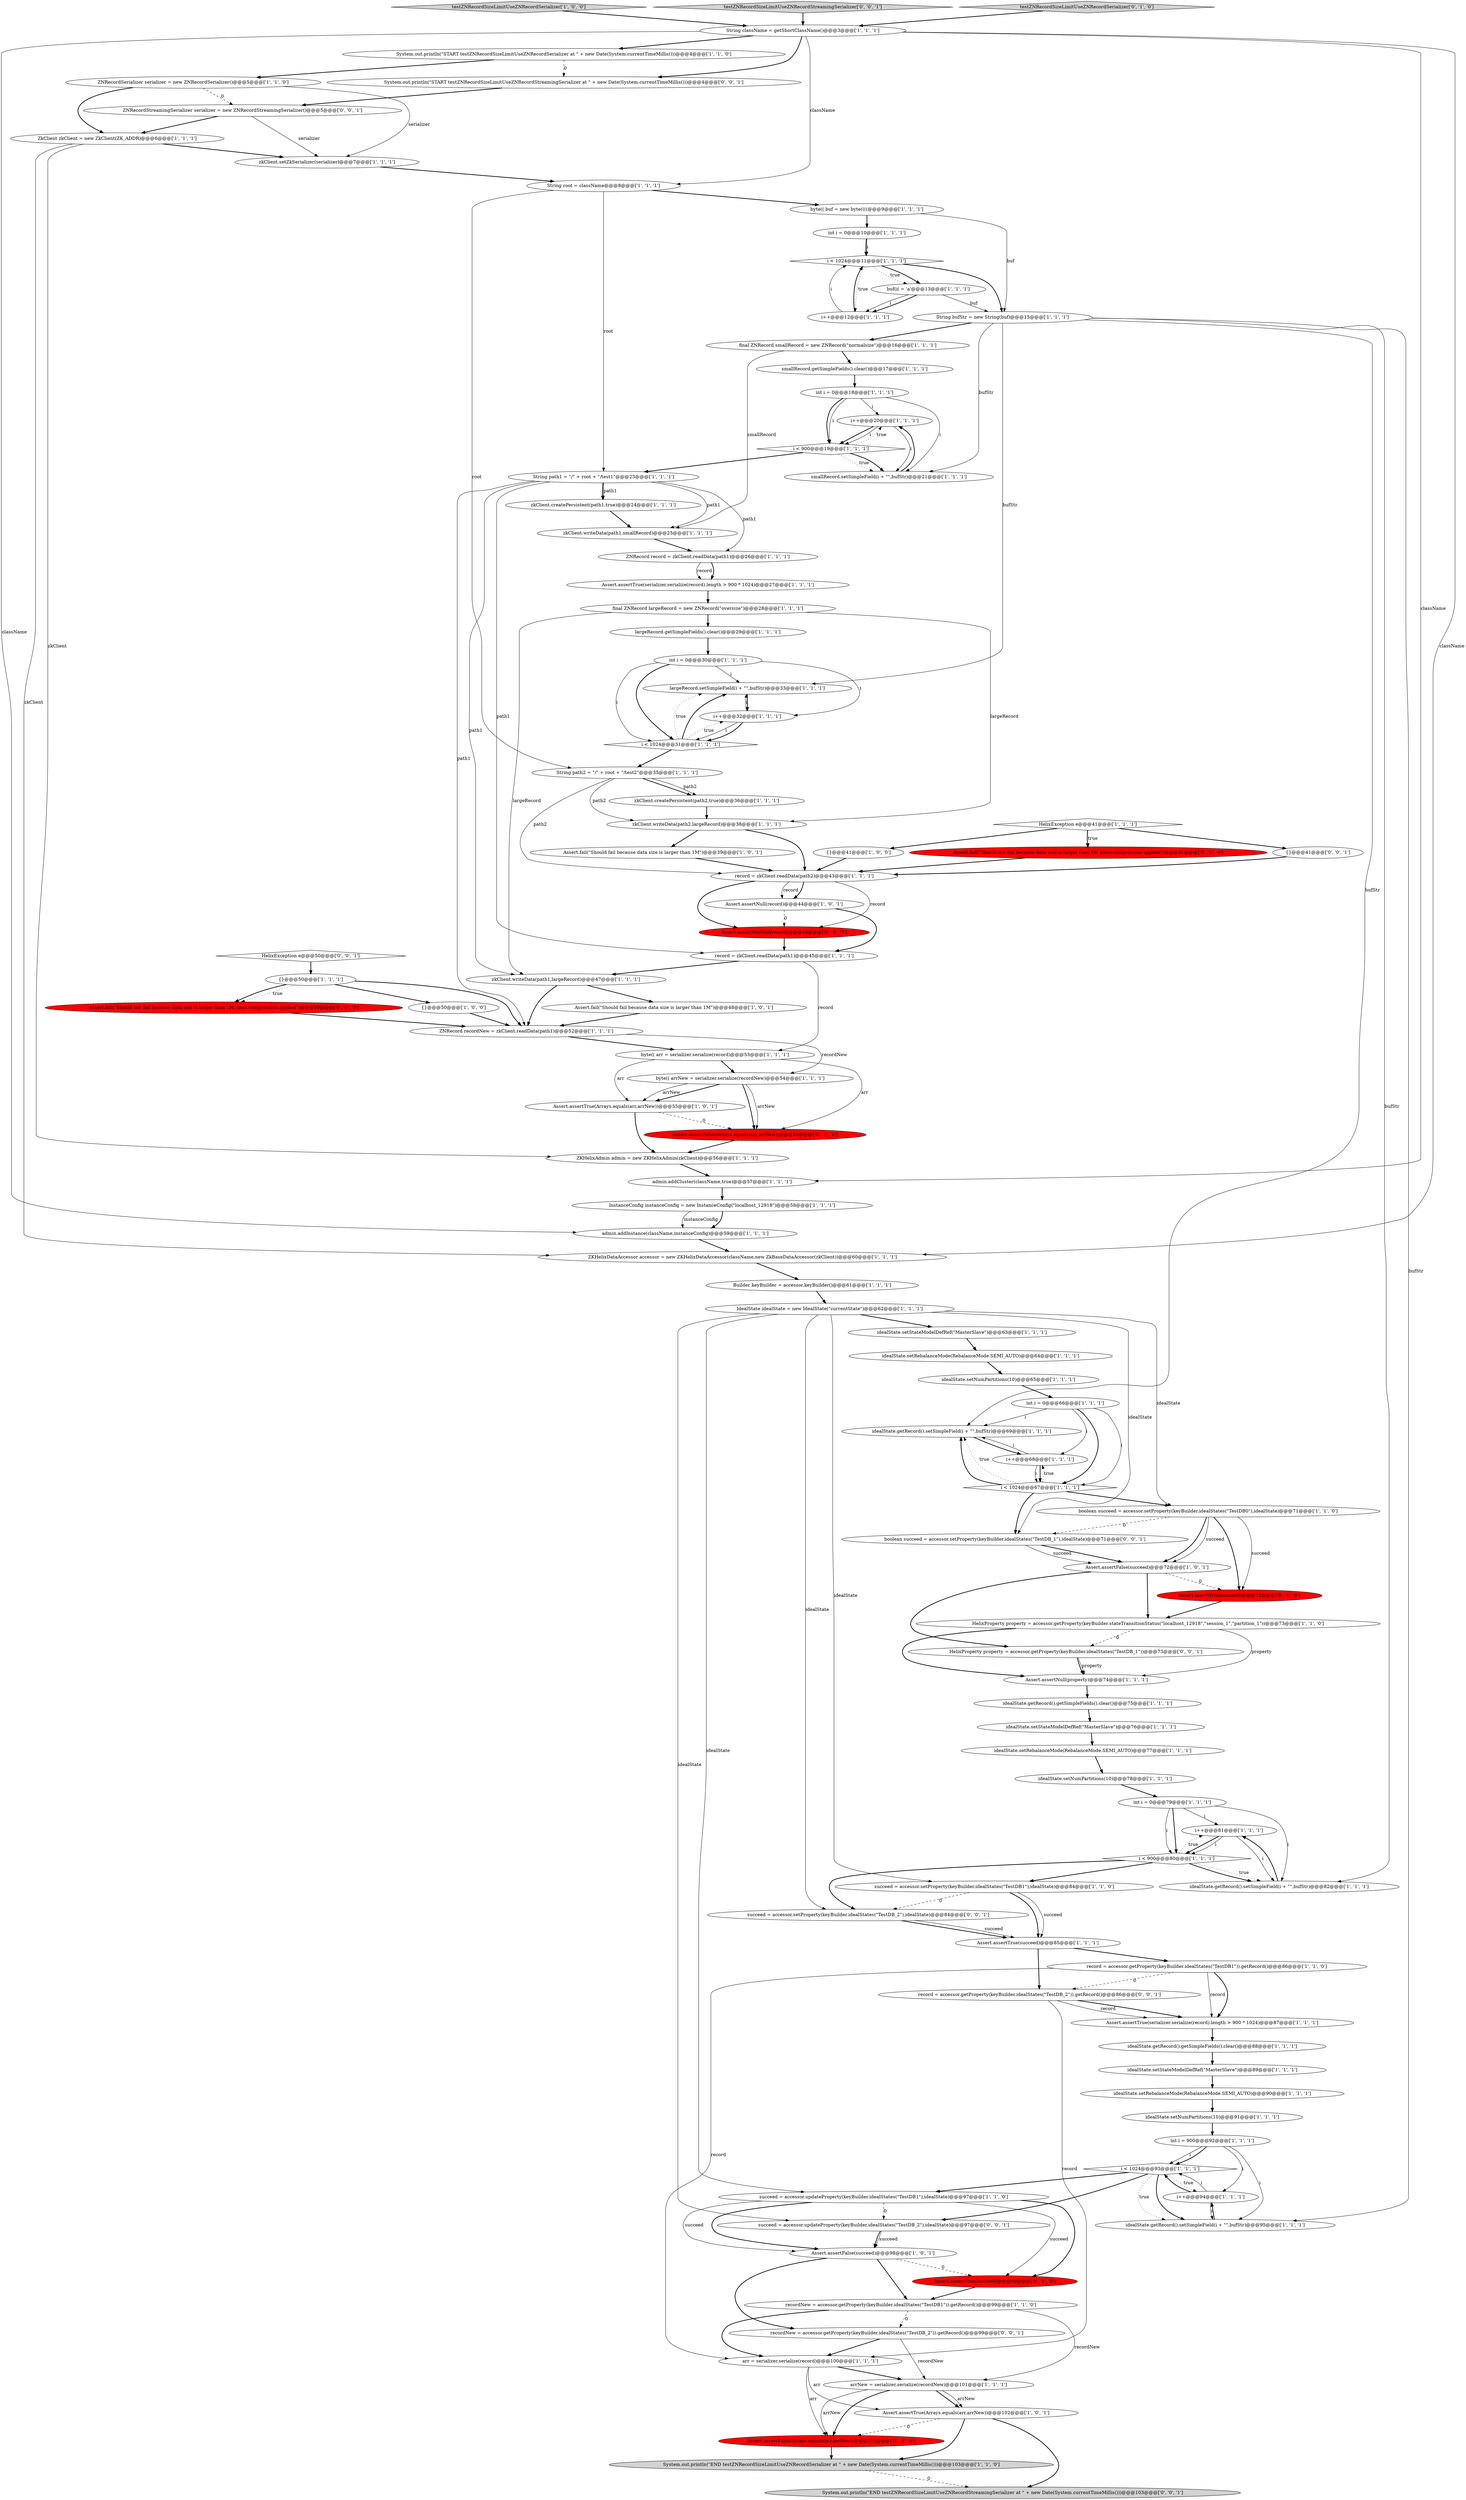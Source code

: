 digraph {
47 [style = filled, label = "testZNRecordSizeLimitUseZNRecordSerializer['1', '0', '0']", fillcolor = lightgray, shape = diamond image = "AAA0AAABBB1BBB"];
67 [style = filled, label = "byte(( arrNew = serializer.serialize(recordNew)@@@54@@@['1', '1', '1']", fillcolor = white, shape = ellipse image = "AAA0AAABBB1BBB"];
79 [style = filled, label = "Assert.assertTrue(Arrays.equals(arr,arrNew))@@@55@@@['1', '0', '1']", fillcolor = white, shape = ellipse image = "AAA0AAABBB1BBB"];
88 [style = filled, label = "Assert.assertNull(property)@@@74@@@['1', '1', '1']", fillcolor = white, shape = ellipse image = "AAA0AAABBB1BBB"];
10 [style = filled, label = "{}@@@41@@@['1', '0', '0']", fillcolor = white, shape = ellipse image = "AAA0AAABBB1BBB"];
39 [style = filled, label = "i++@@@81@@@['1', '1', '1']", fillcolor = white, shape = ellipse image = "AAA0AAABBB1BBB"];
41 [style = filled, label = "admin.addCluster(className,true)@@@57@@@['1', '1', '1']", fillcolor = white, shape = ellipse image = "AAA0AAABBB1BBB"];
85 [style = filled, label = "arr = serializer.serialize(record)@@@100@@@['1', '1', '1']", fillcolor = white, shape = ellipse image = "AAA0AAABBB1BBB"];
31 [style = filled, label = "idealState.setRebalanceMode(RebalanceMode.SEMI_AUTO)@@@90@@@['1', '1', '1']", fillcolor = white, shape = ellipse image = "AAA0AAABBB1BBB"];
74 [style = filled, label = "{}@@@50@@@['1', '0', '0']", fillcolor = white, shape = ellipse image = "AAA0AAABBB1BBB"];
3 [style = filled, label = "String bufStr = new String(buf)@@@15@@@['1', '1', '1']", fillcolor = white, shape = ellipse image = "AAA0AAABBB1BBB"];
48 [style = filled, label = "buf(i( = 'a'@@@13@@@['1', '1', '1']", fillcolor = white, shape = ellipse image = "AAA0AAABBB1BBB"];
81 [style = filled, label = "InstanceConfig instanceConfig = new InstanceConfig(\"localhost_12918\")@@@58@@@['1', '1', '1']", fillcolor = white, shape = ellipse image = "AAA0AAABBB1BBB"];
69 [style = filled, label = "zkClient.createPersistent(path2,true)@@@36@@@['1', '1', '1']", fillcolor = white, shape = ellipse image = "AAA0AAABBB1BBB"];
87 [style = filled, label = "System.out.println(\"END testZNRecordSizeLimitUseZNRecordSerializer at \" + new Date(System.currentTimeMillis()))@@@103@@@['1', '1', '0']", fillcolor = lightgray, shape = ellipse image = "AAA0AAABBB1BBB"];
109 [style = filled, label = "testZNRecordSizeLimitUseZNRecordStreamingSerializer['0', '0', '1']", fillcolor = lightgray, shape = diamond image = "AAA0AAABBB3BBB"];
66 [style = filled, label = "byte(( buf = new byte((((@@@9@@@['1', '1', '1']", fillcolor = white, shape = ellipse image = "AAA0AAABBB1BBB"];
14 [style = filled, label = "i < 1024@@@93@@@['1', '1', '1']", fillcolor = white, shape = diamond image = "AAA0AAABBB1BBB"];
91 [style = filled, label = "HelixException e@@@41@@@['1', '1', '1']", fillcolor = white, shape = diamond image = "AAA0AAABBB1BBB"];
84 [style = filled, label = "{}@@@50@@@['1', '1', '1']", fillcolor = white, shape = ellipse image = "AAA0AAABBB1BBB"];
19 [style = filled, label = "zkClient.createPersistent(path1,true)@@@24@@@['1', '1', '1']", fillcolor = white, shape = ellipse image = "AAA0AAABBB1BBB"];
51 [style = filled, label = "idealState.setStateModelDefRef(\"MasterSlave\")@@@76@@@['1', '1', '1']", fillcolor = white, shape = ellipse image = "AAA0AAABBB1BBB"];
70 [style = filled, label = "largeRecord.setSimpleField(i + \"\",bufStr)@@@33@@@['1', '1', '1']", fillcolor = white, shape = ellipse image = "AAA0AAABBB1BBB"];
55 [style = filled, label = "ZKHelixDataAccessor accessor = new ZKHelixDataAccessor(className,new ZkBaseDataAccessor(zkClient))@@@60@@@['1', '1', '1']", fillcolor = white, shape = ellipse image = "AAA0AAABBB1BBB"];
23 [style = filled, label = "idealState.getRecord().setSimpleField(i + \"\",bufStr)@@@82@@@['1', '1', '1']", fillcolor = white, shape = ellipse image = "AAA0AAABBB1BBB"];
7 [style = filled, label = "Assert.assertNull(record)@@@44@@@['1', '0', '1']", fillcolor = white, shape = ellipse image = "AAA0AAABBB1BBB"];
18 [style = filled, label = "Assert.assertTrue(Arrays.equals(arr,arrNew))@@@102@@@['1', '0', '1']", fillcolor = white, shape = ellipse image = "AAA0AAABBB1BBB"];
92 [style = filled, label = "Assert.fail(\"Should not fail because data size is larger than 1M since compression applied\")@@@41@@@['0', '1', '0']", fillcolor = red, shape = ellipse image = "AAA1AAABBB2BBB"];
20 [style = filled, label = "int i = 0@@@30@@@['1', '1', '1']", fillcolor = white, shape = ellipse image = "AAA0AAABBB1BBB"];
95 [style = filled, label = "Assert.assertNotNull(record)@@@44@@@['0', '1', '0']", fillcolor = red, shape = ellipse image = "AAA1AAABBB2BBB"];
50 [style = filled, label = "succeed = accessor.updateProperty(keyBuilder.idealStates(\"TestDB1\"),idealState)@@@97@@@['1', '1', '0']", fillcolor = white, shape = ellipse image = "AAA0AAABBB1BBB"];
62 [style = filled, label = "idealState.setStateModelDefRef(\"MasterSlave\")@@@63@@@['1', '1', '1']", fillcolor = white, shape = ellipse image = "AAA0AAABBB1BBB"];
0 [style = filled, label = "Assert.assertTrue(serializer.serialize(record).length > 900 * 1024)@@@27@@@['1', '1', '1']", fillcolor = white, shape = ellipse image = "AAA0AAABBB1BBB"];
53 [style = filled, label = "ZNRecordSerializer serializer = new ZNRecordSerializer()@@@5@@@['1', '1', '0']", fillcolor = white, shape = ellipse image = "AAA0AAABBB1BBB"];
6 [style = filled, label = "byte(( arr = serializer.serialize(record)@@@53@@@['1', '1', '1']", fillcolor = white, shape = ellipse image = "AAA0AAABBB1BBB"];
24 [style = filled, label = "Assert.fail(\"Should fail because data size is larger than 1M\")@@@48@@@['1', '0', '1']", fillcolor = white, shape = ellipse image = "AAA0AAABBB1BBB"];
52 [style = filled, label = "ZkClient zkClient = new ZkClient(ZK_ADDR)@@@6@@@['1', '1', '1']", fillcolor = white, shape = ellipse image = "AAA0AAABBB1BBB"];
21 [style = filled, label = "Assert.fail(\"Should fail because data size is larger than 1M\")@@@39@@@['1', '0', '1']", fillcolor = white, shape = ellipse image = "AAA0AAABBB1BBB"];
56 [style = filled, label = "idealState.setRebalanceMode(RebalanceMode.SEMI_AUTO)@@@64@@@['1', '1', '1']", fillcolor = white, shape = ellipse image = "AAA0AAABBB1BBB"];
12 [style = filled, label = "idealState.getRecord().getSimpleFields().clear()@@@75@@@['1', '1', '1']", fillcolor = white, shape = ellipse image = "AAA0AAABBB1BBB"];
22 [style = filled, label = "zkClient.writeData(path2,largeRecord)@@@38@@@['1', '1', '1']", fillcolor = white, shape = ellipse image = "AAA0AAABBB1BBB"];
46 [style = filled, label = "idealState.setNumPartitions(10)@@@91@@@['1', '1', '1']", fillcolor = white, shape = ellipse image = "AAA0AAABBB1BBB"];
65 [style = filled, label = "i < 1024@@@31@@@['1', '1', '1']", fillcolor = white, shape = diamond image = "AAA0AAABBB1BBB"];
15 [style = filled, label = "i++@@@94@@@['1', '1', '1']", fillcolor = white, shape = ellipse image = "AAA0AAABBB1BBB"];
4 [style = filled, label = "final ZNRecord smallRecord = new ZNRecord(\"normalsize\")@@@16@@@['1', '1', '1']", fillcolor = white, shape = ellipse image = "AAA0AAABBB1BBB"];
78 [style = filled, label = "String className = getShortClassName()@@@3@@@['1', '1', '1']", fillcolor = white, shape = ellipse image = "AAA0AAABBB1BBB"];
106 [style = filled, label = "recordNew = accessor.getProperty(keyBuilder.idealStates(\"TestDB_2\")).getRecord()@@@99@@@['0', '0', '1']", fillcolor = white, shape = ellipse image = "AAA0AAABBB3BBB"];
44 [style = filled, label = "Assert.assertTrue(serializer.serialize(record).length > 900 * 1024)@@@87@@@['1', '1', '1']", fillcolor = white, shape = ellipse image = "AAA0AAABBB1BBB"];
68 [style = filled, label = "boolean succeed = accessor.setProperty(keyBuilder.idealStates(\"TestDB0\"),idealState)@@@71@@@['1', '1', '0']", fillcolor = white, shape = ellipse image = "AAA0AAABBB1BBB"];
1 [style = filled, label = "idealState.getRecord().setSimpleField(i + \"\",bufStr)@@@95@@@['1', '1', '1']", fillcolor = white, shape = ellipse image = "AAA0AAABBB1BBB"];
111 [style = filled, label = "HelixException e@@@50@@@['0', '0', '1']", fillcolor = white, shape = diamond image = "AAA0AAABBB3BBB"];
64 [style = filled, label = "idealState.setStateModelDefRef(\"MasterSlave\")@@@89@@@['1', '1', '1']", fillcolor = white, shape = ellipse image = "AAA0AAABBB1BBB"];
38 [style = filled, label = "Assert.assertTrue(succeed)@@@85@@@['1', '1', '1']", fillcolor = white, shape = ellipse image = "AAA0AAABBB1BBB"];
43 [style = filled, label = "i < 1024@@@11@@@['1', '1', '1']", fillcolor = white, shape = diamond image = "AAA0AAABBB1BBB"];
90 [style = filled, label = "Assert.assertFalse(succeed)@@@98@@@['1', '0', '1']", fillcolor = white, shape = ellipse image = "AAA0AAABBB1BBB"];
16 [style = filled, label = "idealState.getRecord().setSimpleField(i + \"\",bufStr)@@@69@@@['1', '1', '1']", fillcolor = white, shape = ellipse image = "AAA0AAABBB1BBB"];
40 [style = filled, label = "i++@@@32@@@['1', '1', '1']", fillcolor = white, shape = ellipse image = "AAA0AAABBB1BBB"];
13 [style = filled, label = "record = zkClient.readData(path1)@@@45@@@['1', '1', '1']", fillcolor = white, shape = ellipse image = "AAA0AAABBB1BBB"];
57 [style = filled, label = "i++@@@68@@@['1', '1', '1']", fillcolor = white, shape = ellipse image = "AAA0AAABBB1BBB"];
93 [style = filled, label = "testZNRecordSizeLimitUseZNRecordSerializer['0', '1', '0']", fillcolor = lightgray, shape = diamond image = "AAA0AAABBB2BBB"];
29 [style = filled, label = "largeRecord.getSimpleFields().clear()@@@29@@@['1', '1', '1']", fillcolor = white, shape = ellipse image = "AAA0AAABBB1BBB"];
36 [style = filled, label = "zkClient.writeData(path1,smallRecord)@@@25@@@['1', '1', '1']", fillcolor = white, shape = ellipse image = "AAA0AAABBB1BBB"];
107 [style = filled, label = "boolean succeed = accessor.setProperty(keyBuilder.idealStates(\"TestDB_1\"),idealState)@@@71@@@['0', '0', '1']", fillcolor = white, shape = ellipse image = "AAA0AAABBB3BBB"];
82 [style = filled, label = "smallRecord.getSimpleFields().clear()@@@17@@@['1', '1', '1']", fillcolor = white, shape = ellipse image = "AAA0AAABBB1BBB"];
54 [style = filled, label = "record = zkClient.readData(path2)@@@43@@@['1', '1', '1']", fillcolor = white, shape = ellipse image = "AAA0AAABBB1BBB"];
37 [style = filled, label = "succeed = accessor.setProperty(keyBuilder.idealStates(\"TestDB1\"),idealState)@@@84@@@['1', '1', '0']", fillcolor = white, shape = ellipse image = "AAA0AAABBB1BBB"];
108 [style = filled, label = "System.out.println(\"END testZNRecordSizeLimitUseZNRecordStreamingSerializer at \" + new Date(System.currentTimeMillis()))@@@103@@@['0', '0', '1']", fillcolor = lightgray, shape = ellipse image = "AAA0AAABBB3BBB"];
32 [style = filled, label = "idealState.getRecord().getSimpleFields().clear()@@@88@@@['1', '1', '1']", fillcolor = white, shape = ellipse image = "AAA0AAABBB1BBB"];
8 [style = filled, label = "int i = 0@@@10@@@['1', '1', '1']", fillcolor = white, shape = ellipse image = "AAA0AAABBB1BBB"];
30 [style = filled, label = "zkClient.writeData(path1,largeRecord)@@@47@@@['1', '1', '1']", fillcolor = white, shape = ellipse image = "AAA0AAABBB1BBB"];
99 [style = filled, label = "Assert.assertFalse(Arrays.equals(arr,arrNew))@@@102@@@['0', '1', '0']", fillcolor = red, shape = ellipse image = "AAA1AAABBB2BBB"];
76 [style = filled, label = "IdealState idealState = new IdealState(\"currentState\")@@@62@@@['1', '1', '1']", fillcolor = white, shape = ellipse image = "AAA0AAABBB1BBB"];
89 [style = filled, label = "ZNRecord record = zkClient.readData(path1)@@@26@@@['1', '1', '1']", fillcolor = white, shape = ellipse image = "AAA0AAABBB1BBB"];
86 [style = filled, label = "String path2 = \"/\" + root + \"/test2\"@@@35@@@['1', '1', '1']", fillcolor = white, shape = ellipse image = "AAA0AAABBB1BBB"];
72 [style = filled, label = "String root = className@@@8@@@['1', '1', '1']", fillcolor = white, shape = ellipse image = "AAA0AAABBB1BBB"];
97 [style = filled, label = "Assert.fail(\"Should not fail because data size is larger than 1M since compression applied\")@@@50@@@['0', '1', '0']", fillcolor = red, shape = ellipse image = "AAA1AAABBB2BBB"];
5 [style = filled, label = "i++@@@20@@@['1', '1', '1']", fillcolor = white, shape = ellipse image = "AAA0AAABBB1BBB"];
2 [style = filled, label = "arrNew = serializer.serialize(recordNew)@@@101@@@['1', '1', '1']", fillcolor = white, shape = ellipse image = "AAA0AAABBB1BBB"];
58 [style = filled, label = "idealState.setRebalanceMode(RebalanceMode.SEMI_AUTO)@@@77@@@['1', '1', '1']", fillcolor = white, shape = ellipse image = "AAA0AAABBB1BBB"];
63 [style = filled, label = "idealState.setNumPartitions(10)@@@65@@@['1', '1', '1']", fillcolor = white, shape = ellipse image = "AAA0AAABBB1BBB"];
59 [style = filled, label = "record = accessor.getProperty(keyBuilder.idealStates(\"TestDB1\")).getRecord()@@@86@@@['1', '1', '0']", fillcolor = white, shape = ellipse image = "AAA0AAABBB1BBB"];
102 [style = filled, label = "succeed = accessor.setProperty(keyBuilder.idealStates(\"TestDB_2\"),idealState)@@@84@@@['0', '0', '1']", fillcolor = white, shape = ellipse image = "AAA0AAABBB3BBB"];
83 [style = filled, label = "int i = 0@@@66@@@['1', '1', '1']", fillcolor = white, shape = ellipse image = "AAA0AAABBB1BBB"];
42 [style = filled, label = "i < 900@@@80@@@['1', '1', '1']", fillcolor = white, shape = diamond image = "AAA0AAABBB1BBB"];
94 [style = filled, label = "Assert.assertFalse(Arrays.equals(arr,arrNew))@@@55@@@['0', '1', '0']", fillcolor = red, shape = ellipse image = "AAA1AAABBB2BBB"];
73 [style = filled, label = "int i = 0@@@18@@@['1', '1', '1']", fillcolor = white, shape = ellipse image = "AAA0AAABBB1BBB"];
34 [style = filled, label = "i < 900@@@19@@@['1', '1', '1']", fillcolor = white, shape = diamond image = "AAA0AAABBB1BBB"];
77 [style = filled, label = "zkClient.setZkSerializer(serializer)@@@7@@@['1', '1', '1']", fillcolor = white, shape = ellipse image = "AAA0AAABBB1BBB"];
103 [style = filled, label = "HelixProperty property = accessor.getProperty(keyBuilder.idealStates(\"TestDB_1\"))@@@73@@@['0', '0', '1']", fillcolor = white, shape = ellipse image = "AAA0AAABBB3BBB"];
27 [style = filled, label = "recordNew = accessor.getProperty(keyBuilder.idealStates(\"TestDB1\")).getRecord()@@@99@@@['1', '1', '0']", fillcolor = white, shape = ellipse image = "AAA0AAABBB1BBB"];
60 [style = filled, label = "String path1 = \"/\" + root + \"/test1\"@@@23@@@['1', '1', '1']", fillcolor = white, shape = ellipse image = "AAA0AAABBB1BBB"];
80 [style = filled, label = "Assert.assertFalse(succeed)@@@72@@@['1', '0', '1']", fillcolor = white, shape = ellipse image = "AAA0AAABBB1BBB"];
49 [style = filled, label = "admin.addInstance(className,instanceConfig)@@@59@@@['1', '1', '1']", fillcolor = white, shape = ellipse image = "AAA0AAABBB1BBB"];
110 [style = filled, label = "record = accessor.getProperty(keyBuilder.idealStates(\"TestDB_2\")).getRecord()@@@86@@@['0', '0', '1']", fillcolor = white, shape = ellipse image = "AAA0AAABBB3BBB"];
61 [style = filled, label = "final ZNRecord largeRecord = new ZNRecord(\"oversize\")@@@28@@@['1', '1', '1']", fillcolor = white, shape = ellipse image = "AAA0AAABBB1BBB"];
104 [style = filled, label = "{}@@@41@@@['0', '0', '1']", fillcolor = white, shape = ellipse image = "AAA0AAABBB3BBB"];
71 [style = filled, label = "System.out.println(\"START testZNRecordSizeLimitUseZNRecordSerializer at \" + new Date(System.currentTimeMillis()))@@@4@@@['1', '1', '0']", fillcolor = white, shape = ellipse image = "AAA0AAABBB1BBB"];
11 [style = filled, label = "smallRecord.setSimpleField(i + \"\",bufStr)@@@21@@@['1', '1', '1']", fillcolor = white, shape = ellipse image = "AAA0AAABBB1BBB"];
17 [style = filled, label = "i++@@@12@@@['1', '1', '1']", fillcolor = white, shape = ellipse image = "AAA0AAABBB1BBB"];
105 [style = filled, label = "System.out.println(\"START testZNRecordSizeLimitUseZNRecordStreamingSerializer at \" + new Date(System.currentTimeMillis()))@@@4@@@['0', '0', '1']", fillcolor = white, shape = ellipse image = "AAA0AAABBB3BBB"];
101 [style = filled, label = "succeed = accessor.updateProperty(keyBuilder.idealStates(\"TestDB_2\"),idealState)@@@97@@@['0', '0', '1']", fillcolor = white, shape = ellipse image = "AAA0AAABBB3BBB"];
28 [style = filled, label = "HelixProperty property = accessor.getProperty(keyBuilder.stateTransitionStatus(\"localhost_12918\",\"session_1\",\"partition_1\"))@@@73@@@['1', '1', '0']", fillcolor = white, shape = ellipse image = "AAA0AAABBB1BBB"];
45 [style = filled, label = "int i = 0@@@79@@@['1', '1', '1']", fillcolor = white, shape = ellipse image = "AAA0AAABBB1BBB"];
96 [style = filled, label = "Assert.assertTrue(succeed)@@@98@@@['0', '1', '0']", fillcolor = red, shape = ellipse image = "AAA1AAABBB2BBB"];
100 [style = filled, label = "ZNRecordStreamingSerializer serializer = new ZNRecordStreamingSerializer()@@@5@@@['0', '0', '1']", fillcolor = white, shape = ellipse image = "AAA0AAABBB3BBB"];
25 [style = filled, label = "i < 1024@@@67@@@['1', '1', '1']", fillcolor = white, shape = diamond image = "AAA0AAABBB1BBB"];
33 [style = filled, label = "int i = 900@@@92@@@['1', '1', '1']", fillcolor = white, shape = ellipse image = "AAA0AAABBB1BBB"];
35 [style = filled, label = "Builder keyBuilder = accessor.keyBuilder()@@@61@@@['1', '1', '1']", fillcolor = white, shape = ellipse image = "AAA0AAABBB1BBB"];
26 [style = filled, label = "ZNRecord recordNew = zkClient.readData(path1)@@@52@@@['1', '1', '1']", fillcolor = white, shape = ellipse image = "AAA0AAABBB1BBB"];
98 [style = filled, label = "Assert.assertTrue(succeed)@@@72@@@['0', '1', '0']", fillcolor = red, shape = ellipse image = "AAA1AAABBB2BBB"];
75 [style = filled, label = "ZKHelixAdmin admin = new ZKHelixAdmin(zkClient)@@@56@@@['1', '1', '1']", fillcolor = white, shape = ellipse image = "AAA0AAABBB1BBB"];
9 [style = filled, label = "idealState.setNumPartitions(10)@@@78@@@['1', '1', '1']", fillcolor = white, shape = ellipse image = "AAA0AAABBB1BBB"];
83->57 [style = solid, label="i"];
42->23 [style = bold, label=""];
74->26 [style = bold, label=""];
52->55 [style = solid, label="zkClient"];
14->101 [style = bold, label=""];
4->36 [style = solid, label="smallRecord"];
78->72 [style = solid, label="className"];
76->62 [style = bold, label=""];
3->23 [style = solid, label="bufStr"];
2->99 [style = solid, label="arrNew"];
43->17 [style = dotted, label="true"];
91->10 [style = bold, label=""];
10->54 [style = bold, label=""];
80->103 [style = bold, label=""];
91->104 [style = bold, label=""];
73->11 [style = solid, label="i"];
45->42 [style = solid, label="i"];
21->54 [style = bold, label=""];
95->13 [style = bold, label=""];
28->88 [style = solid, label="property"];
50->101 [style = dashed, label="0"];
86->69 [style = bold, label=""];
19->36 [style = bold, label=""];
72->86 [style = solid, label="root"];
57->16 [style = solid, label="i"];
59->110 [style = dashed, label="0"];
36->89 [style = bold, label=""];
27->85 [style = bold, label=""];
78->41 [style = solid, label="className"];
50->90 [style = solid, label="succeed"];
3->4 [style = bold, label=""];
58->9 [style = bold, label=""];
57->25 [style = solid, label="i"];
63->83 [style = bold, label=""];
5->34 [style = bold, label=""];
49->55 [style = bold, label=""];
110->44 [style = bold, label=""];
76->37 [style = solid, label="idealState"];
43->3 [style = bold, label=""];
64->31 [style = bold, label=""];
92->54 [style = bold, label=""];
27->106 [style = dashed, label="0"];
60->36 [style = solid, label="path1"];
106->2 [style = solid, label="recordNew"];
53->77 [style = solid, label="serializer"];
109->78 [style = bold, label=""];
83->25 [style = solid, label="i"];
37->38 [style = bold, label=""];
96->27 [style = bold, label=""];
78->105 [style = bold, label=""];
107->80 [style = bold, label=""];
60->19 [style = solid, label="path1"];
83->25 [style = bold, label=""];
17->43 [style = solid, label="i"];
61->22 [style = solid, label="largeRecord"];
13->6 [style = solid, label="record"];
39->23 [style = solid, label="i"];
45->42 [style = bold, label=""];
33->14 [style = solid, label="i"];
78->71 [style = bold, label=""];
3->70 [style = solid, label="bufStr"];
60->89 [style = solid, label="path1"];
60->30 [style = solid, label="path1"];
42->23 [style = dotted, label="true"];
65->70 [style = dotted, label="true"];
31->46 [style = bold, label=""];
78->55 [style = solid, label="className"];
54->95 [style = bold, label=""];
80->98 [style = dashed, label="0"];
105->100 [style = bold, label=""];
106->85 [style = bold, label=""];
76->50 [style = solid, label="idealState"];
62->56 [style = bold, label=""];
83->16 [style = solid, label="i"];
78->49 [style = solid, label="className"];
42->102 [style = bold, label=""];
101->90 [style = solid, label="succeed"];
53->100 [style = dashed, label="0"];
53->52 [style = bold, label=""];
66->8 [style = bold, label=""];
107->80 [style = solid, label="succeed"];
30->26 [style = bold, label=""];
25->107 [style = bold, label=""];
76->101 [style = solid, label="idealState"];
25->57 [style = dotted, label="true"];
68->80 [style = bold, label=""];
84->97 [style = dotted, label="true"];
2->18 [style = bold, label=""];
73->5 [style = solid, label="i"];
81->49 [style = bold, label=""];
94->75 [style = bold, label=""];
5->11 [style = solid, label="i"];
85->18 [style = solid, label="arr"];
51->58 [style = bold, label=""];
38->110 [style = bold, label=""];
26->6 [style = bold, label=""];
48->17 [style = bold, label=""];
57->25 [style = bold, label=""];
104->54 [style = bold, label=""];
6->94 [style = solid, label="arr"];
73->34 [style = solid, label="i"];
12->51 [style = bold, label=""];
76->102 [style = solid, label="idealState"];
60->26 [style = solid, label="path1"];
3->16 [style = solid, label="bufStr"];
29->20 [style = bold, label=""];
93->78 [style = bold, label=""];
84->97 [style = bold, label=""];
90->96 [style = dashed, label="0"];
76->107 [style = solid, label="idealState"];
44->32 [style = bold, label=""];
46->33 [style = bold, label=""];
80->28 [style = bold, label=""];
68->98 [style = solid, label="succeed"];
102->38 [style = bold, label=""];
59->44 [style = solid, label="record"];
87->108 [style = dashed, label="0"];
40->70 [style = solid, label="i"];
60->19 [style = bold, label=""];
22->54 [style = bold, label=""];
110->44 [style = solid, label="record"];
14->1 [style = dotted, label="true"];
59->44 [style = bold, label=""];
6->67 [style = bold, label=""];
61->29 [style = bold, label=""];
40->65 [style = bold, label=""];
70->40 [style = bold, label=""];
55->35 [style = bold, label=""];
28->88 [style = bold, label=""];
39->42 [style = bold, label=""];
79->94 [style = dashed, label="0"];
81->49 [style = solid, label="instanceConfig"];
32->64 [style = bold, label=""];
20->40 [style = solid, label="i"];
38->59 [style = bold, label=""];
42->39 [style = dotted, label="true"];
18->99 [style = dashed, label="0"];
30->24 [style = bold, label=""];
15->14 [style = solid, label="i"];
42->37 [style = bold, label=""];
54->7 [style = bold, label=""];
18->108 [style = bold, label=""];
40->65 [style = solid, label="i"];
90->106 [style = bold, label=""];
89->0 [style = bold, label=""];
15->14 [style = bold, label=""];
67->94 [style = bold, label=""];
101->90 [style = bold, label=""];
65->40 [style = dotted, label="true"];
7->95 [style = dashed, label="0"];
20->70 [style = solid, label="i"];
26->67 [style = solid, label="recordNew"];
103->88 [style = solid, label="property"];
47->78 [style = bold, label=""];
34->11 [style = dotted, label="true"];
69->22 [style = bold, label=""];
48->3 [style = solid, label="buf"];
84->74 [style = bold, label=""];
20->65 [style = solid, label="i"];
2->99 [style = bold, label=""];
25->16 [style = bold, label=""];
71->53 [style = bold, label=""];
52->77 [style = bold, label=""];
88->12 [style = bold, label=""];
59->85 [style = solid, label="record"];
111->84 [style = bold, label=""];
54->7 [style = solid, label="record"];
17->43 [style = bold, label=""];
85->99 [style = solid, label="arr"];
15->1 [style = solid, label="i"];
24->26 [style = bold, label=""];
11->5 [style = bold, label=""];
68->80 [style = solid, label="succeed"];
110->85 [style = solid, label="record"];
71->105 [style = dashed, label="0"];
35->76 [style = bold, label=""];
33->1 [style = solid, label="i"];
100->52 [style = bold, label=""];
48->17 [style = solid, label="i"];
100->77 [style = solid, label="serializer"];
73->34 [style = bold, label=""];
0->61 [style = bold, label=""];
43->48 [style = dotted, label="true"];
20->65 [style = bold, label=""];
52->75 [style = solid, label="zkClient"];
86->69 [style = solid, label="path2"];
79->75 [style = bold, label=""];
41->81 [style = bold, label=""];
25->68 [style = bold, label=""];
23->39 [style = bold, label=""];
14->50 [style = bold, label=""];
86->22 [style = solid, label="path2"];
56->63 [style = bold, label=""];
84->26 [style = bold, label=""];
67->79 [style = bold, label=""];
3->11 [style = solid, label="bufStr"];
68->98 [style = bold, label=""];
33->15 [style = solid, label="i"];
39->42 [style = solid, label="i"];
18->87 [style = bold, label=""];
91->92 [style = bold, label=""];
99->87 [style = bold, label=""];
86->54 [style = solid, label="path2"];
25->16 [style = dotted, label="true"];
7->13 [style = bold, label=""];
2->18 [style = solid, label="arrNew"];
60->13 [style = solid, label="path1"];
33->14 [style = bold, label=""];
65->86 [style = bold, label=""];
34->5 [style = dotted, label="true"];
61->30 [style = solid, label="largeRecord"];
103->88 [style = bold, label=""];
65->70 [style = bold, label=""];
27->2 [style = solid, label="recordNew"];
89->0 [style = solid, label="record"];
91->92 [style = dotted, label="true"];
1->15 [style = bold, label=""];
3->1 [style = solid, label="bufStr"];
43->48 [style = bold, label=""];
50->96 [style = bold, label=""];
22->21 [style = bold, label=""];
76->68 [style = solid, label="idealState"];
8->43 [style = bold, label=""];
13->30 [style = bold, label=""];
77->72 [style = bold, label=""];
68->107 [style = dashed, label="0"];
5->34 [style = solid, label="i"];
85->2 [style = bold, label=""];
34->11 [style = bold, label=""];
66->3 [style = solid, label="buf"];
14->1 [style = bold, label=""];
8->43 [style = solid, label="i"];
4->82 [style = bold, label=""];
67->79 [style = solid, label="arrNew"];
45->39 [style = solid, label="i"];
14->15 [style = dotted, label="true"];
34->60 [style = bold, label=""];
6->79 [style = solid, label="arr"];
28->103 [style = dashed, label="0"];
9->45 [style = bold, label=""];
16->57 [style = bold, label=""];
50->90 [style = bold, label=""];
90->27 [style = bold, label=""];
72->60 [style = solid, label="root"];
37->102 [style = dashed, label="0"];
72->66 [style = bold, label=""];
98->28 [style = bold, label=""];
67->94 [style = solid, label="arrNew"];
37->38 [style = solid, label="succeed"];
75->41 [style = bold, label=""];
97->26 [style = bold, label=""];
50->96 [style = solid, label="succeed"];
54->95 [style = solid, label="record"];
45->23 [style = solid, label="i"];
82->73 [style = bold, label=""];
102->38 [style = solid, label="succeed"];
}

